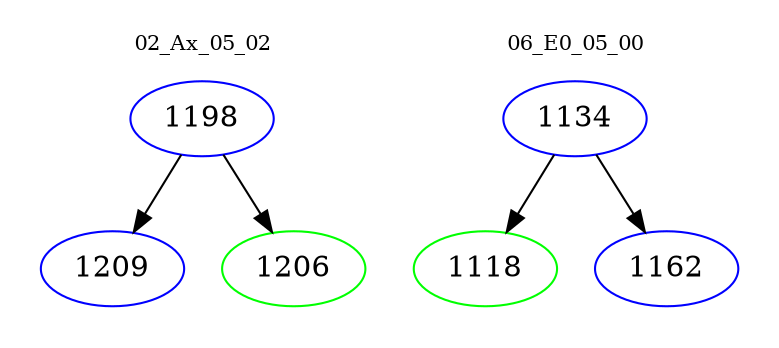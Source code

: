 digraph{
subgraph cluster_0 {
color = white
label = "02_Ax_05_02";
fontsize=10;
T0_1198 [label="1198", color="blue"]
T0_1198 -> T0_1209 [color="black"]
T0_1209 [label="1209", color="blue"]
T0_1198 -> T0_1206 [color="black"]
T0_1206 [label="1206", color="green"]
}
subgraph cluster_1 {
color = white
label = "06_E0_05_00";
fontsize=10;
T1_1134 [label="1134", color="blue"]
T1_1134 -> T1_1118 [color="black"]
T1_1118 [label="1118", color="green"]
T1_1134 -> T1_1162 [color="black"]
T1_1162 [label="1162", color="blue"]
}
}

